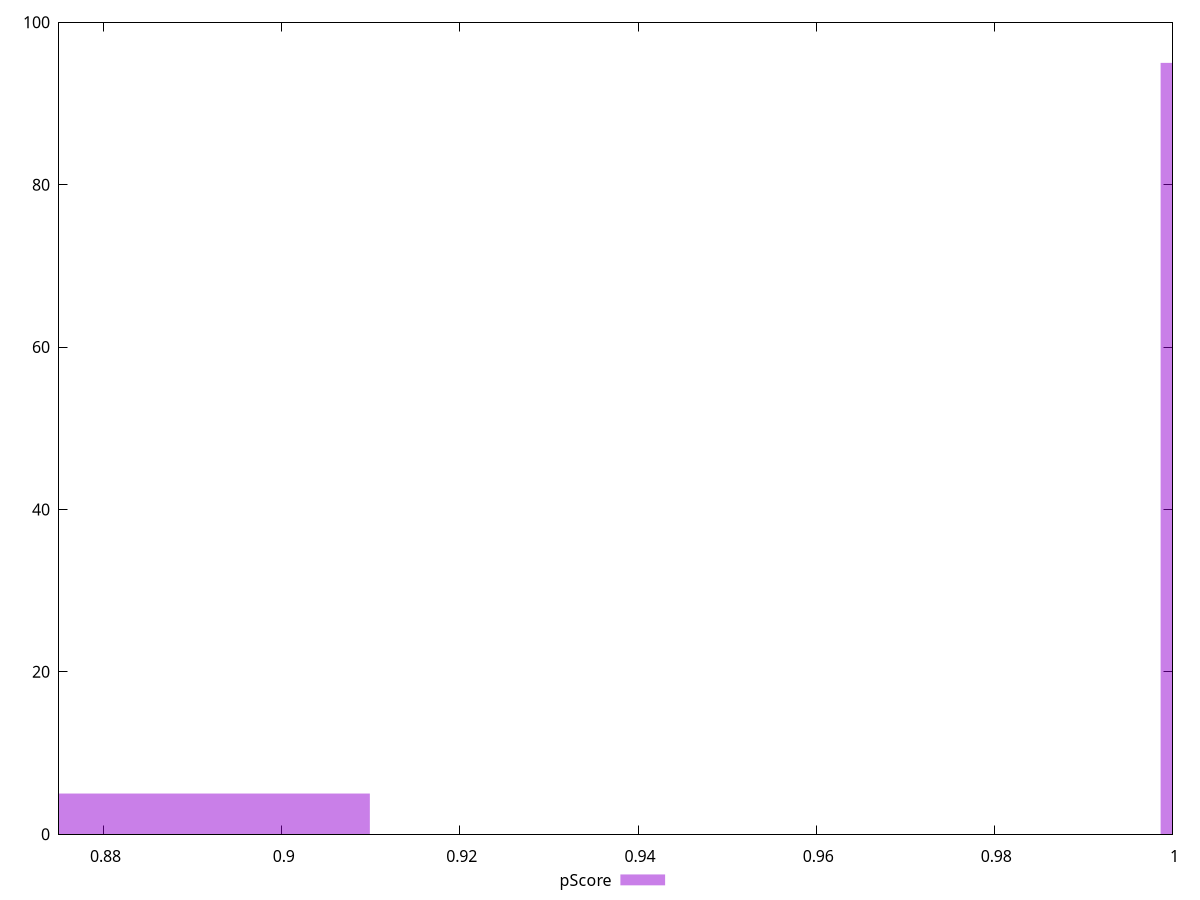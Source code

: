 reset

$pScore <<EOF
1.0208578395224155 95
0.8877024691499265 5
EOF

set key outside below
set boxwidth 0.044385123457496324
set xrange [0.875:1]
set yrange [0:100]
set trange [0:100]
set style fill transparent solid 0.5 noborder
set terminal svg size 640, 490 enhanced background rgb 'white'
set output "reports/report_00033_2021-03-01T14-23-16.841Z/legacy-javascript/samples/astro/pScore/histogram.svg"

plot $pScore title "pScore" with boxes

reset
